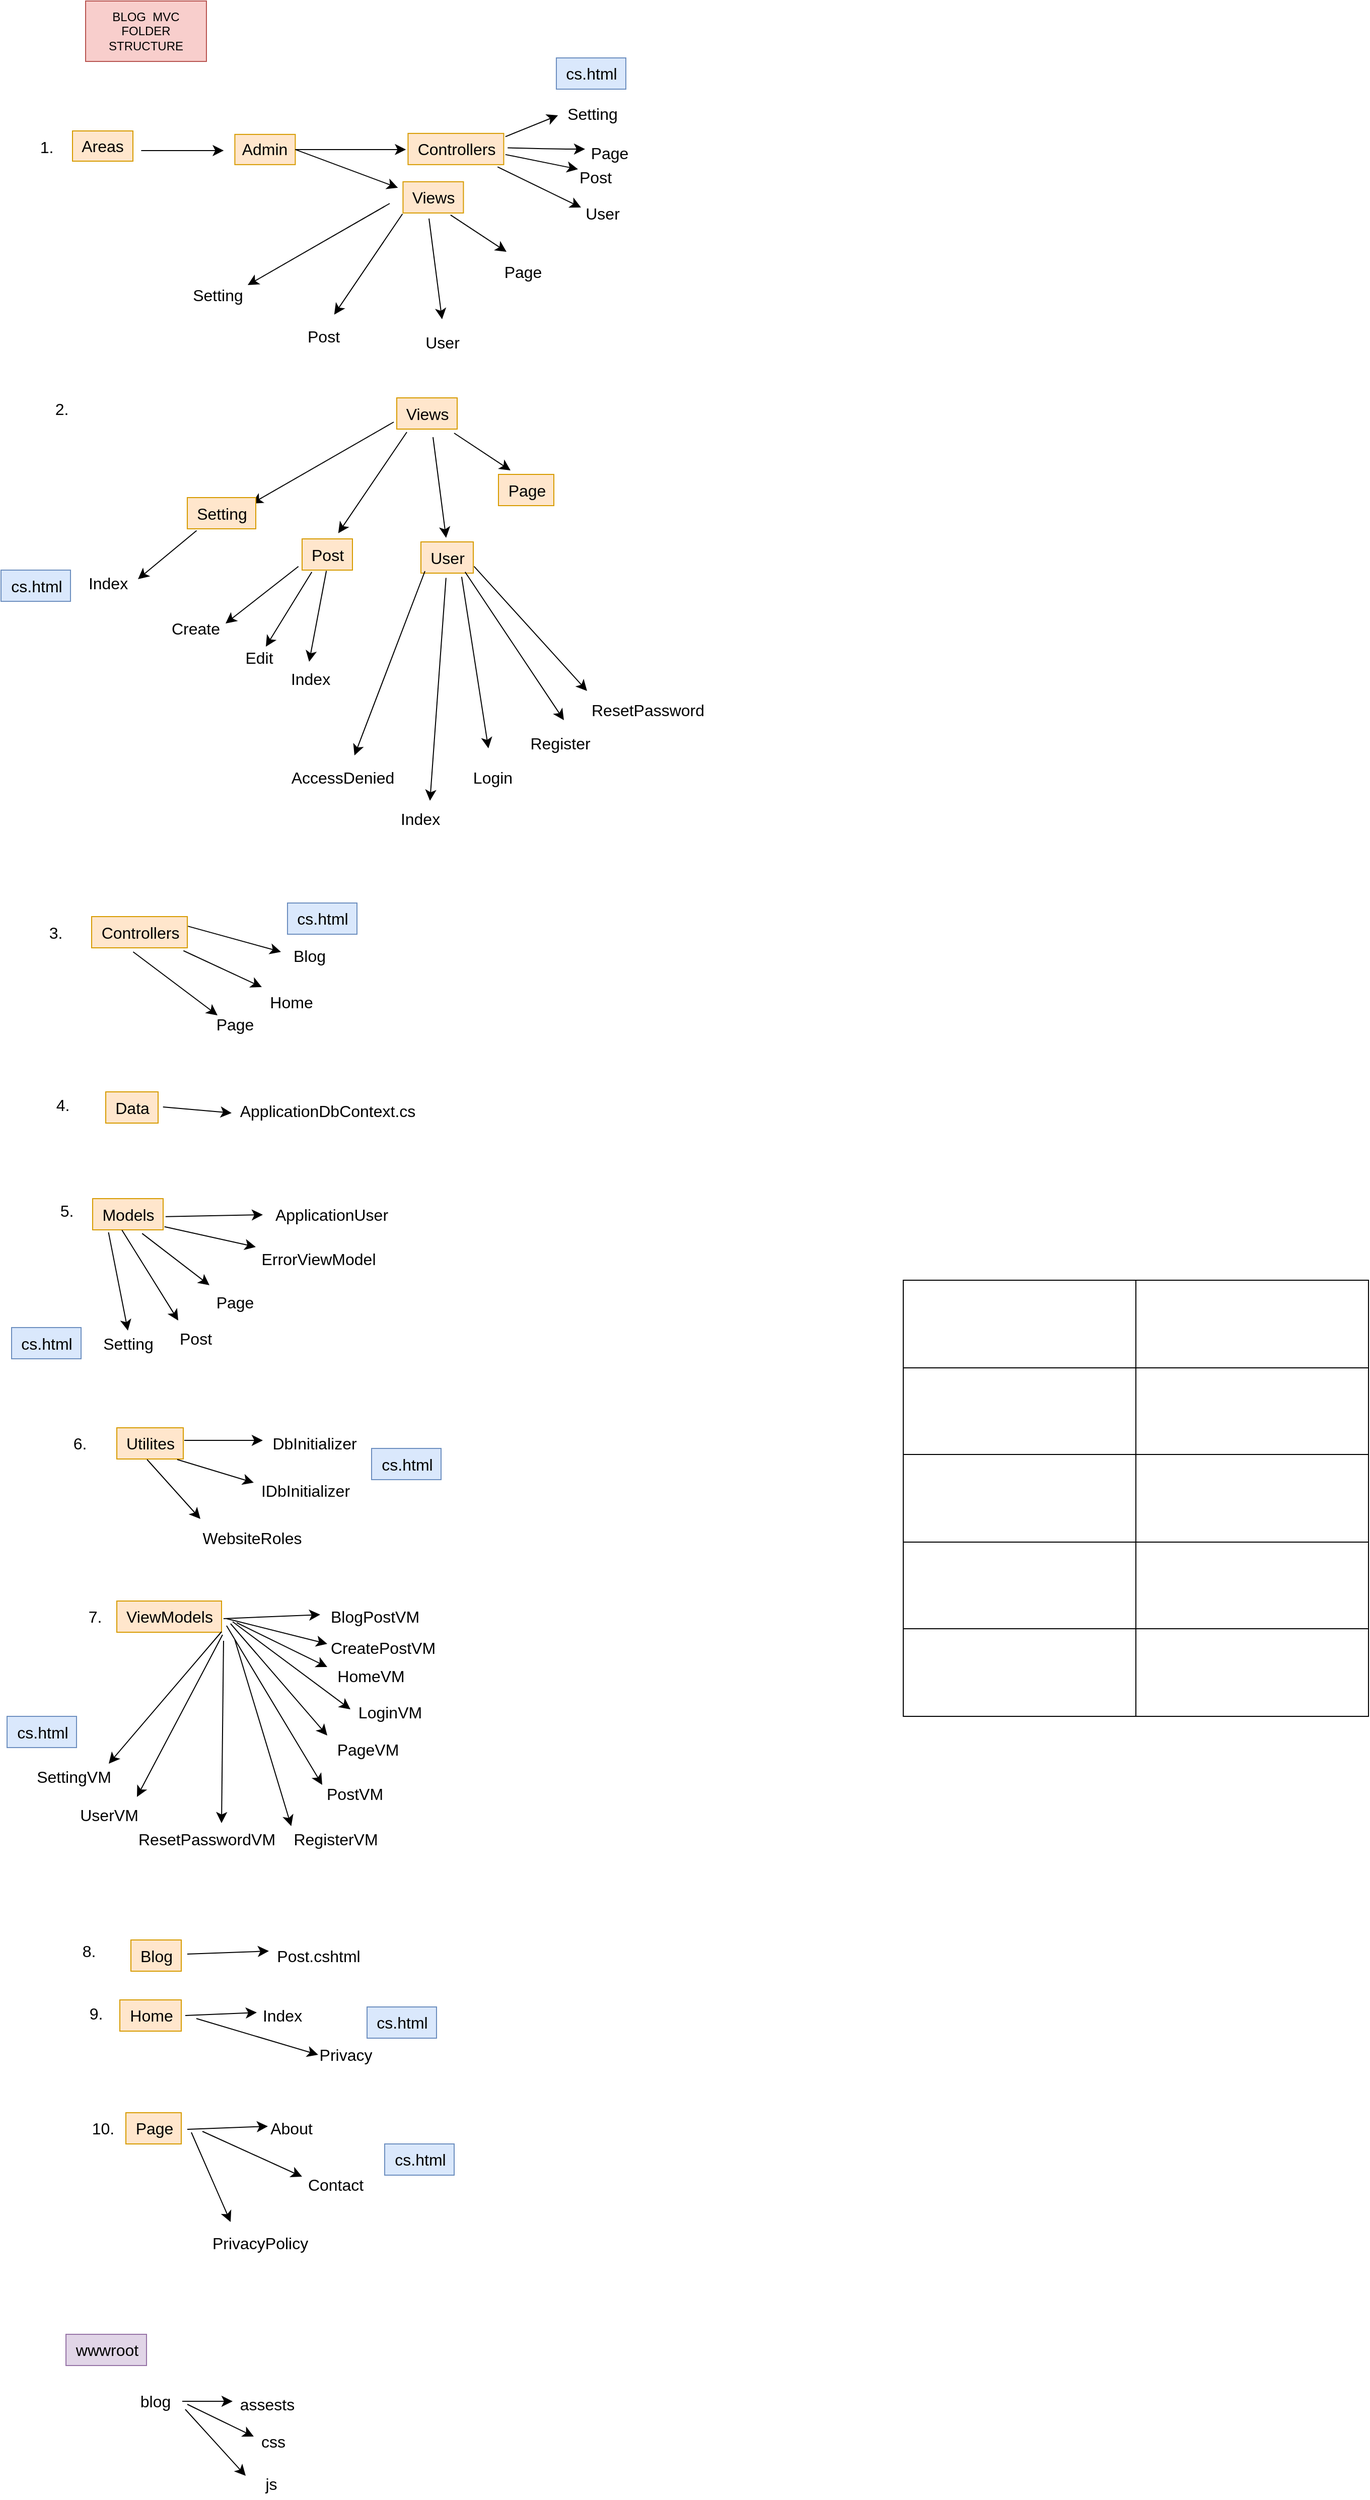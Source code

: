 <mxfile version="24.4.3" type="github">
  <diagram name="Page-1" id="ZAvsaJtdAm_mG0qpwPfN">
    <mxGraphModel dx="1643" dy="2094" grid="0" gridSize="10" guides="1" tooltips="1" connect="1" arrows="1" fold="1" page="0" pageScale="1" pageWidth="827" pageHeight="1169" math="0" shadow="0">
      <root>
        <mxCell id="0" />
        <mxCell id="1" parent="0" />
        <mxCell id="4lnt9RPYda3xQw-_CfB8-91" value="" style="shape=table;startSize=0;container=1;collapsible=0;childLayout=tableLayout;" vertex="1" parent="1">
          <mxGeometry x="-125" y="309" width="462" height="433" as="geometry" />
        </mxCell>
        <mxCell id="4lnt9RPYda3xQw-_CfB8-92" value="" style="shape=tableRow;horizontal=0;startSize=0;swimlaneHead=0;swimlaneBody=0;strokeColor=inherit;top=0;left=0;bottom=0;right=0;collapsible=0;dropTarget=0;fillColor=none;points=[[0,0.5],[1,0.5]];portConstraint=eastwest;" vertex="1" parent="4lnt9RPYda3xQw-_CfB8-91">
          <mxGeometry width="462" height="87" as="geometry" />
        </mxCell>
        <mxCell id="4lnt9RPYda3xQw-_CfB8-93" value="" style="shape=partialRectangle;html=1;whiteSpace=wrap;connectable=0;strokeColor=inherit;overflow=hidden;fillColor=none;top=0;left=0;bottom=0;right=0;pointerEvents=1;" vertex="1" parent="4lnt9RPYda3xQw-_CfB8-92">
          <mxGeometry width="231" height="87" as="geometry">
            <mxRectangle width="231" height="87" as="alternateBounds" />
          </mxGeometry>
        </mxCell>
        <mxCell id="4lnt9RPYda3xQw-_CfB8-94" value="" style="shape=partialRectangle;html=1;whiteSpace=wrap;connectable=0;strokeColor=inherit;overflow=hidden;fillColor=none;top=0;left=0;bottom=0;right=0;pointerEvents=1;" vertex="1" parent="4lnt9RPYda3xQw-_CfB8-92">
          <mxGeometry x="231" width="231" height="87" as="geometry">
            <mxRectangle width="231" height="87" as="alternateBounds" />
          </mxGeometry>
        </mxCell>
        <mxCell id="4lnt9RPYda3xQw-_CfB8-95" value="" style="shape=tableRow;horizontal=0;startSize=0;swimlaneHead=0;swimlaneBody=0;strokeColor=inherit;top=0;left=0;bottom=0;right=0;collapsible=0;dropTarget=0;fillColor=none;points=[[0,0.5],[1,0.5]];portConstraint=eastwest;" vertex="1" parent="4lnt9RPYda3xQw-_CfB8-91">
          <mxGeometry y="87" width="462" height="86" as="geometry" />
        </mxCell>
        <mxCell id="4lnt9RPYda3xQw-_CfB8-96" value="" style="shape=partialRectangle;html=1;whiteSpace=wrap;connectable=0;strokeColor=inherit;overflow=hidden;fillColor=none;top=0;left=0;bottom=0;right=0;pointerEvents=1;" vertex="1" parent="4lnt9RPYda3xQw-_CfB8-95">
          <mxGeometry width="231" height="86" as="geometry">
            <mxRectangle width="231" height="86" as="alternateBounds" />
          </mxGeometry>
        </mxCell>
        <mxCell id="4lnt9RPYda3xQw-_CfB8-97" value="" style="shape=partialRectangle;html=1;whiteSpace=wrap;connectable=0;strokeColor=inherit;overflow=hidden;fillColor=none;top=0;left=0;bottom=0;right=0;pointerEvents=1;" vertex="1" parent="4lnt9RPYda3xQw-_CfB8-95">
          <mxGeometry x="231" width="231" height="86" as="geometry">
            <mxRectangle width="231" height="86" as="alternateBounds" />
          </mxGeometry>
        </mxCell>
        <mxCell id="4lnt9RPYda3xQw-_CfB8-98" value="" style="shape=tableRow;horizontal=0;startSize=0;swimlaneHead=0;swimlaneBody=0;strokeColor=inherit;top=0;left=0;bottom=0;right=0;collapsible=0;dropTarget=0;fillColor=none;points=[[0,0.5],[1,0.5]];portConstraint=eastwest;" vertex="1" parent="4lnt9RPYda3xQw-_CfB8-91">
          <mxGeometry y="173" width="462" height="87" as="geometry" />
        </mxCell>
        <mxCell id="4lnt9RPYda3xQw-_CfB8-99" value="" style="shape=partialRectangle;html=1;whiteSpace=wrap;connectable=0;strokeColor=inherit;overflow=hidden;fillColor=none;top=0;left=0;bottom=0;right=0;pointerEvents=1;" vertex="1" parent="4lnt9RPYda3xQw-_CfB8-98">
          <mxGeometry width="231" height="87" as="geometry">
            <mxRectangle width="231" height="87" as="alternateBounds" />
          </mxGeometry>
        </mxCell>
        <mxCell id="4lnt9RPYda3xQw-_CfB8-100" value="" style="shape=partialRectangle;html=1;whiteSpace=wrap;connectable=0;strokeColor=inherit;overflow=hidden;fillColor=none;top=0;left=0;bottom=0;right=0;pointerEvents=1;" vertex="1" parent="4lnt9RPYda3xQw-_CfB8-98">
          <mxGeometry x="231" width="231" height="87" as="geometry">
            <mxRectangle width="231" height="87" as="alternateBounds" />
          </mxGeometry>
        </mxCell>
        <mxCell id="4lnt9RPYda3xQw-_CfB8-101" value="" style="shape=tableRow;horizontal=0;startSize=0;swimlaneHead=0;swimlaneBody=0;strokeColor=inherit;top=0;left=0;bottom=0;right=0;collapsible=0;dropTarget=0;fillColor=none;points=[[0,0.5],[1,0.5]];portConstraint=eastwest;" vertex="1" parent="4lnt9RPYda3xQw-_CfB8-91">
          <mxGeometry y="260" width="462" height="86" as="geometry" />
        </mxCell>
        <mxCell id="4lnt9RPYda3xQw-_CfB8-102" value="" style="shape=partialRectangle;html=1;whiteSpace=wrap;connectable=0;strokeColor=inherit;overflow=hidden;fillColor=none;top=0;left=0;bottom=0;right=0;pointerEvents=1;" vertex="1" parent="4lnt9RPYda3xQw-_CfB8-101">
          <mxGeometry width="231" height="86" as="geometry">
            <mxRectangle width="231" height="86" as="alternateBounds" />
          </mxGeometry>
        </mxCell>
        <mxCell id="4lnt9RPYda3xQw-_CfB8-103" value="" style="shape=partialRectangle;html=1;whiteSpace=wrap;connectable=0;strokeColor=inherit;overflow=hidden;fillColor=none;top=0;left=0;bottom=0;right=0;pointerEvents=1;" vertex="1" parent="4lnt9RPYda3xQw-_CfB8-101">
          <mxGeometry x="231" width="231" height="86" as="geometry">
            <mxRectangle width="231" height="86" as="alternateBounds" />
          </mxGeometry>
        </mxCell>
        <mxCell id="4lnt9RPYda3xQw-_CfB8-104" value="" style="shape=tableRow;horizontal=0;startSize=0;swimlaneHead=0;swimlaneBody=0;strokeColor=inherit;top=0;left=0;bottom=0;right=0;collapsible=0;dropTarget=0;fillColor=none;points=[[0,0.5],[1,0.5]];portConstraint=eastwest;" vertex="1" parent="4lnt9RPYda3xQw-_CfB8-91">
          <mxGeometry y="346" width="462" height="87" as="geometry" />
        </mxCell>
        <mxCell id="4lnt9RPYda3xQw-_CfB8-105" value="" style="shape=partialRectangle;html=1;whiteSpace=wrap;connectable=0;strokeColor=inherit;overflow=hidden;fillColor=none;top=0;left=0;bottom=0;right=0;pointerEvents=1;" vertex="1" parent="4lnt9RPYda3xQw-_CfB8-104">
          <mxGeometry width="231" height="87" as="geometry">
            <mxRectangle width="231" height="87" as="alternateBounds" />
          </mxGeometry>
        </mxCell>
        <mxCell id="4lnt9RPYda3xQw-_CfB8-106" value="" style="shape=partialRectangle;html=1;whiteSpace=wrap;connectable=0;strokeColor=inherit;overflow=hidden;fillColor=none;top=0;left=0;bottom=0;right=0;pointerEvents=1;" vertex="1" parent="4lnt9RPYda3xQw-_CfB8-104">
          <mxGeometry x="231" width="231" height="87" as="geometry">
            <mxRectangle width="231" height="87" as="alternateBounds" />
          </mxGeometry>
        </mxCell>
        <mxCell id="4lnt9RPYda3xQw-_CfB8-144" value="BLOG&amp;nbsp; MVC FOLDER STRUCTURE" style="whiteSpace=wrap;html=1;fillColor=#f8cecc;strokeColor=#b85450;" vertex="1" parent="1">
          <mxGeometry x="-937" y="-961" width="120" height="60" as="geometry" />
        </mxCell>
        <mxCell id="4lnt9RPYda3xQw-_CfB8-146" value="Areas" style="text;strokeColor=#d79b00;align=center;fillColor=#ffe6cc;html=1;verticalAlign=middle;whiteSpace=wrap;rounded=0;fontSize=16;" vertex="1" parent="1">
          <mxGeometry x="-950" y="-832" width="60" height="30" as="geometry" />
        </mxCell>
        <mxCell id="4lnt9RPYda3xQw-_CfB8-147" value="" style="endArrow=classic;html=1;rounded=0;fontSize=12;startSize=8;endSize=8;curved=1;" edge="1" parent="1">
          <mxGeometry width="50" height="50" relative="1" as="geometry">
            <mxPoint x="-881.778" y="-812.556" as="sourcePoint" />
            <mxPoint x="-799.778" y="-812.556" as="targetPoint" />
          </mxGeometry>
        </mxCell>
        <mxCell id="4lnt9RPYda3xQw-_CfB8-148" value="Admin" style="text;strokeColor=#d79b00;align=center;fillColor=#ffe6cc;html=1;verticalAlign=middle;whiteSpace=wrap;rounded=0;fontSize=16;" vertex="1" parent="1">
          <mxGeometry x="-788.782" y="-828.559" width="60" height="30" as="geometry" />
        </mxCell>
        <mxCell id="4lnt9RPYda3xQw-_CfB8-156" value="" style="edgeStyle=none;curved=1;rounded=0;orthogonalLoop=1;jettySize=auto;html=1;fontSize=12;startSize=8;endSize=8;exitX=1.041;exitY=0.462;exitDx=0;exitDy=0;exitPerimeter=0;" edge="1" parent="1" source="4lnt9RPYda3xQw-_CfB8-149">
          <mxGeometry relative="1" as="geometry">
            <mxPoint x="-510" y="-814" as="sourcePoint" />
            <mxPoint x="-441" y="-814" as="targetPoint" />
            <Array as="points">
              <mxPoint x="-468" y="-814" />
            </Array>
          </mxGeometry>
        </mxCell>
        <mxCell id="4lnt9RPYda3xQw-_CfB8-149" value="Controllers" style="text;html=1;align=center;verticalAlign=middle;resizable=0;points=[];autosize=1;strokeColor=#d79b00;fillColor=#ffe6cc;fontSize=16;" vertex="1" parent="1">
          <mxGeometry x="-616.778" y="-829.556" width="95" height="31" as="geometry" />
        </mxCell>
        <mxCell id="4lnt9RPYda3xQw-_CfB8-150" value="" style="edgeStyle=none;curved=1;rounded=0;orthogonalLoop=1;jettySize=auto;html=1;fontSize=12;startSize=8;endSize=8;" edge="1" parent="1" source="4lnt9RPYda3xQw-_CfB8-148">
          <mxGeometry relative="1" as="geometry">
            <mxPoint x="-618.782" y="-813.559" as="targetPoint" />
            <Array as="points">
              <mxPoint x="-667.778" y="-813.556" />
            </Array>
          </mxGeometry>
        </mxCell>
        <mxCell id="4lnt9RPYda3xQw-_CfB8-151" value="" style="endArrow=classic;html=1;rounded=0;fontSize=12;startSize=8;endSize=8;curved=1;exitX=1;exitY=0.5;exitDx=0;exitDy=0;" edge="1" parent="1" source="4lnt9RPYda3xQw-_CfB8-148">
          <mxGeometry width="50" height="50" relative="1" as="geometry">
            <mxPoint x="-768.778" y="-571.556" as="sourcePoint" />
            <mxPoint x="-626.778" y="-775.556" as="targetPoint" />
          </mxGeometry>
        </mxCell>
        <mxCell id="4lnt9RPYda3xQw-_CfB8-152" value="Views" style="text;html=1;align=center;verticalAlign=middle;resizable=0;points=[];autosize=1;strokeColor=#d79b00;fillColor=#ffe6cc;fontSize=16;" vertex="1" parent="1">
          <mxGeometry x="-621.778" y="-781.556" width="60" height="31" as="geometry" />
        </mxCell>
        <mxCell id="4lnt9RPYda3xQw-_CfB8-153" value="1." style="text;html=1;align=center;verticalAlign=middle;resizable=0;points=[];autosize=1;strokeColor=none;fillColor=none;fontSize=16;" vertex="1" parent="1">
          <mxGeometry x="-991.5" y="-831.5" width="31" height="31" as="geometry" />
        </mxCell>
        <mxCell id="4lnt9RPYda3xQw-_CfB8-157" value="Page" style="text;html=1;align=center;verticalAlign=middle;resizable=0;points=[];autosize=1;strokeColor=none;fillColor=none;fontSize=16;" vertex="1" parent="1">
          <mxGeometry x="-444.5" y="-825.5" width="55" height="31" as="geometry" />
        </mxCell>
        <mxCell id="4lnt9RPYda3xQw-_CfB8-161" value="" style="endArrow=classic;html=1;rounded=0;fontSize=12;startSize=8;endSize=8;curved=1;exitX=1.018;exitY=0.677;exitDx=0;exitDy=0;exitPerimeter=0;" edge="1" parent="1" source="4lnt9RPYda3xQw-_CfB8-149">
          <mxGeometry width="50" height="50" relative="1" as="geometry">
            <mxPoint x="-690" y="-475" as="sourcePoint" />
            <mxPoint x="-448" y="-794" as="targetPoint" />
          </mxGeometry>
        </mxCell>
        <mxCell id="4lnt9RPYda3xQw-_CfB8-162" value="Post" style="text;html=1;align=center;verticalAlign=middle;resizable=0;points=[];autosize=1;strokeColor=none;fillColor=none;fontSize=16;" vertex="1" parent="1">
          <mxGeometry x="-456" y="-802" width="50" height="31" as="geometry" />
        </mxCell>
        <mxCell id="4lnt9RPYda3xQw-_CfB8-163" value="" style="endArrow=classic;html=1;rounded=0;fontSize=12;startSize=8;endSize=8;curved=1;exitX=1.018;exitY=0.104;exitDx=0;exitDy=0;exitPerimeter=0;entryX=0.002;entryY=0.566;entryDx=0;entryDy=0;entryPerimeter=0;" edge="1" parent="1" source="4lnt9RPYda3xQw-_CfB8-149" target="4lnt9RPYda3xQw-_CfB8-164">
          <mxGeometry width="50" height="50" relative="1" as="geometry">
            <mxPoint x="-690" y="-475" as="sourcePoint" />
            <mxPoint x="-471" y="-841" as="targetPoint" />
          </mxGeometry>
        </mxCell>
        <mxCell id="4lnt9RPYda3xQw-_CfB8-164" value="Setting" style="text;html=1;align=center;verticalAlign=middle;resizable=0;points=[];autosize=1;strokeColor=none;fillColor=none;fontSize=16;" vertex="1" parent="1">
          <mxGeometry x="-468" y="-865" width="68" height="31" as="geometry" />
        </mxCell>
        <mxCell id="4lnt9RPYda3xQw-_CfB8-165" value="" style="endArrow=classic;html=1;rounded=0;fontSize=12;startSize=8;endSize=8;curved=1;exitX=0.936;exitY=1.072;exitDx=0;exitDy=0;exitPerimeter=0;" edge="1" parent="1" source="4lnt9RPYda3xQw-_CfB8-149">
          <mxGeometry width="50" height="50" relative="1" as="geometry">
            <mxPoint x="-690" y="-475" as="sourcePoint" />
            <mxPoint x="-445" y="-756" as="targetPoint" />
          </mxGeometry>
        </mxCell>
        <mxCell id="4lnt9RPYda3xQw-_CfB8-166" value="User" style="text;html=1;align=center;verticalAlign=middle;resizable=0;points=[];autosize=1;strokeColor=none;fillColor=none;fontSize=16;" vertex="1" parent="1">
          <mxGeometry x="-450.5" y="-765.5" width="52" height="31" as="geometry" />
        </mxCell>
        <mxCell id="4lnt9RPYda3xQw-_CfB8-167" value="" style="endArrow=classic;html=1;rounded=0;fontSize=12;startSize=8;endSize=8;curved=1;exitX=0.787;exitY=1.065;exitDx=0;exitDy=0;exitPerimeter=0;" edge="1" parent="1" source="4lnt9RPYda3xQw-_CfB8-152">
          <mxGeometry width="50" height="50" relative="1" as="geometry">
            <mxPoint x="-565" y="-744" as="sourcePoint" />
            <mxPoint x="-519" y="-712" as="targetPoint" />
          </mxGeometry>
        </mxCell>
        <mxCell id="4lnt9RPYda3xQw-_CfB8-168" value="cs.html" style="text;html=1;align=center;verticalAlign=middle;resizable=0;points=[];autosize=1;strokeColor=#6c8ebf;fillColor=#dae8fc;fontSize=16;" vertex="1" parent="1">
          <mxGeometry x="-469.5" y="-904.5" width="69" height="31" as="geometry" />
        </mxCell>
        <mxCell id="4lnt9RPYda3xQw-_CfB8-169" value="Page" style="text;html=1;align=center;verticalAlign=middle;resizable=0;points=[];autosize=1;strokeColor=none;fillColor=none;fontSize=16;" vertex="1" parent="1">
          <mxGeometry x="-531" y="-708" width="55" height="31" as="geometry" />
        </mxCell>
        <mxCell id="4lnt9RPYda3xQw-_CfB8-172" value="" style="endArrow=classic;html=1;rounded=0;fontSize=12;startSize=8;endSize=8;curved=1;exitX=0.43;exitY=1.179;exitDx=0;exitDy=0;exitPerimeter=0;" edge="1" parent="1" source="4lnt9RPYda3xQw-_CfB8-152">
          <mxGeometry width="50" height="50" relative="1" as="geometry">
            <mxPoint x="-663" y="-713.5" as="sourcePoint" />
            <mxPoint x="-583" y="-645" as="targetPoint" />
          </mxGeometry>
        </mxCell>
        <mxCell id="4lnt9RPYda3xQw-_CfB8-173" value="Post" style="text;html=1;align=center;verticalAlign=middle;resizable=0;points=[];autosize=1;strokeColor=none;fillColor=none;fontSize=16;" vertex="1" parent="1">
          <mxGeometry x="-726" y="-644" width="50" height="31" as="geometry" />
        </mxCell>
        <mxCell id="4lnt9RPYda3xQw-_CfB8-174" value="" style="endArrow=classic;html=1;rounded=0;fontSize=12;startSize=8;endSize=8;curved=1;" edge="1" parent="1">
          <mxGeometry width="50" height="50" relative="1" as="geometry">
            <mxPoint x="-635" y="-760" as="sourcePoint" />
            <mxPoint x="-776" y="-679" as="targetPoint" />
          </mxGeometry>
        </mxCell>
        <mxCell id="4lnt9RPYda3xQw-_CfB8-175" value="" style="endArrow=classic;html=1;rounded=0;fontSize=12;startSize=8;endSize=8;curved=1;exitX=-0.009;exitY=1.029;exitDx=0;exitDy=0;exitPerimeter=0;entryX=0.718;entryY=-0.183;entryDx=0;entryDy=0;entryPerimeter=0;" edge="1" parent="1" source="4lnt9RPYda3xQw-_CfB8-152" target="4lnt9RPYda3xQw-_CfB8-173">
          <mxGeometry width="50" height="50" relative="1" as="geometry">
            <mxPoint x="-671" y="-700.5" as="sourcePoint" />
            <mxPoint x="-588" y="-660.5" as="targetPoint" />
          </mxGeometry>
        </mxCell>
        <mxCell id="4lnt9RPYda3xQw-_CfB8-176" value="User" style="text;html=1;align=center;verticalAlign=middle;resizable=0;points=[];autosize=1;strokeColor=none;fillColor=none;fontSize=16;" vertex="1" parent="1">
          <mxGeometry x="-609" y="-638" width="52" height="31" as="geometry" />
        </mxCell>
        <mxCell id="4lnt9RPYda3xQw-_CfB8-177" value="Setting" style="text;html=1;align=center;verticalAlign=middle;resizable=0;points=[];autosize=1;strokeColor=none;fillColor=none;fontSize=16;" vertex="1" parent="1">
          <mxGeometry x="-840" y="-685" width="68" height="31" as="geometry" />
        </mxCell>
        <mxCell id="4lnt9RPYda3xQw-_CfB8-178" value="2." style="text;html=1;align=center;verticalAlign=middle;resizable=0;points=[];autosize=1;strokeColor=none;fillColor=none;fontSize=16;" vertex="1" parent="1">
          <mxGeometry x="-977" y="-572" width="31" height="31" as="geometry" />
        </mxCell>
        <mxCell id="4lnt9RPYda3xQw-_CfB8-179" value="" style="endArrow=classic;html=1;rounded=0;fontSize=12;startSize=8;endSize=8;curved=1;exitX=0.787;exitY=1.065;exitDx=0;exitDy=0;exitPerimeter=0;" edge="1" parent="1">
          <mxGeometry width="50" height="50" relative="1" as="geometry">
            <mxPoint x="-571" y="-532" as="sourcePoint" />
            <mxPoint x="-515" y="-495" as="targetPoint" />
          </mxGeometry>
        </mxCell>
        <mxCell id="4lnt9RPYda3xQw-_CfB8-180" value="Page" style="text;html=1;align=center;verticalAlign=middle;resizable=0;points=[];autosize=1;strokeColor=#d79b00;fillColor=#ffe6cc;fontSize=16;" vertex="1" parent="1">
          <mxGeometry x="-527" y="-491" width="55" height="31" as="geometry" />
        </mxCell>
        <mxCell id="4lnt9RPYda3xQw-_CfB8-181" value="" style="endArrow=classic;html=1;rounded=0;fontSize=12;startSize=8;endSize=8;curved=1;exitX=0.43;exitY=1.179;exitDx=0;exitDy=0;exitPerimeter=0;" edge="1" parent="1">
          <mxGeometry width="50" height="50" relative="1" as="geometry">
            <mxPoint x="-592" y="-528" as="sourcePoint" />
            <mxPoint x="-579" y="-428" as="targetPoint" />
          </mxGeometry>
        </mxCell>
        <mxCell id="4lnt9RPYda3xQw-_CfB8-182" value="Post" style="text;html=1;align=center;verticalAlign=middle;resizable=0;points=[];autosize=1;strokeColor=#d79b00;fillColor=#ffe6cc;fontSize=16;" vertex="1" parent="1">
          <mxGeometry x="-722" y="-427" width="50" height="31" as="geometry" />
        </mxCell>
        <mxCell id="4lnt9RPYda3xQw-_CfB8-183" value="" style="endArrow=classic;html=1;rounded=0;fontSize=12;startSize=8;endSize=8;curved=1;" edge="1" parent="1">
          <mxGeometry width="50" height="50" relative="1" as="geometry">
            <mxPoint x="-631" y="-543" as="sourcePoint" />
            <mxPoint x="-772" y="-462" as="targetPoint" />
          </mxGeometry>
        </mxCell>
        <mxCell id="4lnt9RPYda3xQw-_CfB8-184" value="" style="endArrow=classic;html=1;rounded=0;fontSize=12;startSize=8;endSize=8;curved=1;exitX=-0.009;exitY=1.029;exitDx=0;exitDy=0;exitPerimeter=0;entryX=0.718;entryY=-0.183;entryDx=0;entryDy=0;entryPerimeter=0;" edge="1" parent="1" target="4lnt9RPYda3xQw-_CfB8-182">
          <mxGeometry width="50" height="50" relative="1" as="geometry">
            <mxPoint x="-618" y="-533" as="sourcePoint" />
            <mxPoint x="-584" y="-443.5" as="targetPoint" />
          </mxGeometry>
        </mxCell>
        <mxCell id="4lnt9RPYda3xQw-_CfB8-185" value="User" style="text;html=1;align=center;verticalAlign=middle;resizable=0;points=[];autosize=1;strokeColor=#d79b00;fillColor=#ffe6cc;fontSize=16;" vertex="1" parent="1">
          <mxGeometry x="-604" y="-424" width="52" height="31" as="geometry" />
        </mxCell>
        <mxCell id="4lnt9RPYda3xQw-_CfB8-186" value="Setting" style="text;html=1;align=center;verticalAlign=middle;resizable=0;points=[];autosize=1;strokeColor=#d79b00;fillColor=#ffe6cc;fontSize=16;" vertex="1" parent="1">
          <mxGeometry x="-836" y="-468" width="68" height="31" as="geometry" />
        </mxCell>
        <mxCell id="4lnt9RPYda3xQw-_CfB8-187" value="Views" style="text;html=1;align=center;verticalAlign=middle;resizable=0;points=[];autosize=1;strokeColor=#d79b00;fillColor=#ffe6cc;fontSize=16;" vertex="1" parent="1">
          <mxGeometry x="-628" y="-567" width="60" height="31" as="geometry" />
        </mxCell>
        <mxCell id="4lnt9RPYda3xQw-_CfB8-188" value="" style="endArrow=classic;html=1;rounded=0;fontSize=12;startSize=8;endSize=8;curved=1;exitX=0.136;exitY=1.057;exitDx=0;exitDy=0;exitPerimeter=0;" edge="1" parent="1" source="4lnt9RPYda3xQw-_CfB8-186">
          <mxGeometry width="50" height="50" relative="1" as="geometry">
            <mxPoint x="-690" y="-475" as="sourcePoint" />
            <mxPoint x="-885" y="-387" as="targetPoint" />
          </mxGeometry>
        </mxCell>
        <mxCell id="4lnt9RPYda3xQw-_CfB8-189" value="Index" style="text;html=1;align=center;verticalAlign=middle;resizable=0;points=[];autosize=1;strokeColor=none;fillColor=none;fontSize=16;" vertex="1" parent="1">
          <mxGeometry x="-944" y="-399" width="57" height="31" as="geometry" />
        </mxCell>
        <mxCell id="4lnt9RPYda3xQw-_CfB8-190" value="" style="endArrow=classic;html=1;rounded=0;fontSize=12;startSize=8;endSize=8;curved=1;exitX=-0.073;exitY=0.882;exitDx=0;exitDy=0;exitPerimeter=0;" edge="1" parent="1" source="4lnt9RPYda3xQw-_CfB8-182">
          <mxGeometry width="50" height="50" relative="1" as="geometry">
            <mxPoint x="-712" y="-390" as="sourcePoint" />
            <mxPoint x="-798" y="-343" as="targetPoint" />
          </mxGeometry>
        </mxCell>
        <mxCell id="4lnt9RPYda3xQw-_CfB8-191" value="" style="endArrow=classic;html=1;rounded=0;fontSize=12;startSize=8;endSize=8;curved=1;exitX=0.193;exitY=1.061;exitDx=0;exitDy=0;exitPerimeter=0;" edge="1" parent="1" source="4lnt9RPYda3xQw-_CfB8-182">
          <mxGeometry width="50" height="50" relative="1" as="geometry">
            <mxPoint x="-690" y="-475" as="sourcePoint" />
            <mxPoint x="-758" y="-320" as="targetPoint" />
          </mxGeometry>
        </mxCell>
        <mxCell id="4lnt9RPYda3xQw-_CfB8-192" value="" style="endArrow=classic;html=1;rounded=0;fontSize=12;startSize=8;endSize=8;curved=1;exitX=0.482;exitY=1.025;exitDx=0;exitDy=0;exitPerimeter=0;" edge="1" parent="1" source="4lnt9RPYda3xQw-_CfB8-182">
          <mxGeometry width="50" height="50" relative="1" as="geometry">
            <mxPoint x="-702" y="-386" as="sourcePoint" />
            <mxPoint x="-715" y="-305" as="targetPoint" />
          </mxGeometry>
        </mxCell>
        <mxCell id="4lnt9RPYda3xQw-_CfB8-193" value="Create" style="text;html=1;align=center;verticalAlign=middle;resizable=0;points=[];autosize=1;strokeColor=none;fillColor=none;fontSize=16;" vertex="1" parent="1">
          <mxGeometry x="-861" y="-354" width="66" height="31" as="geometry" />
        </mxCell>
        <mxCell id="4lnt9RPYda3xQw-_CfB8-194" value="cs.html" style="text;html=1;align=center;verticalAlign=middle;resizable=0;points=[];autosize=1;strokeColor=#6c8ebf;fillColor=#dae8fc;fontSize=16;" vertex="1" parent="1">
          <mxGeometry x="-1021" y="-396" width="69" height="31" as="geometry" />
        </mxCell>
        <mxCell id="4lnt9RPYda3xQw-_CfB8-195" value="Edit" style="text;html=1;align=center;verticalAlign=middle;resizable=0;points=[];autosize=1;strokeColor=none;fillColor=none;fontSize=16;" vertex="1" parent="1">
          <mxGeometry x="-788.5" y="-324.5" width="46" height="31" as="geometry" />
        </mxCell>
        <mxCell id="4lnt9RPYda3xQw-_CfB8-196" value="Index" style="text;html=1;align=center;verticalAlign=middle;resizable=0;points=[];autosize=1;strokeColor=none;fillColor=none;fontSize=16;" vertex="1" parent="1">
          <mxGeometry x="-742.5" y="-304" width="57" height="31" as="geometry" />
        </mxCell>
        <mxCell id="4lnt9RPYda3xQw-_CfB8-197" value="" style="endArrow=classic;html=1;rounded=0;fontSize=12;startSize=8;endSize=8;curved=1;" edge="1" parent="1">
          <mxGeometry width="50" height="50" relative="1" as="geometry">
            <mxPoint x="-600" y="-395" as="sourcePoint" />
            <mxPoint x="-670" y="-212" as="targetPoint" />
          </mxGeometry>
        </mxCell>
        <mxCell id="4lnt9RPYda3xQw-_CfB8-198" value="" style="endArrow=classic;html=1;rounded=0;fontSize=12;startSize=8;endSize=8;curved=1;exitX=0.479;exitY=1.154;exitDx=0;exitDy=0;exitPerimeter=0;" edge="1" parent="1" source="4lnt9RPYda3xQw-_CfB8-185">
          <mxGeometry width="50" height="50" relative="1" as="geometry">
            <mxPoint x="-570" y="-361" as="sourcePoint" />
            <mxPoint x="-595" y="-167" as="targetPoint" />
          </mxGeometry>
        </mxCell>
        <mxCell id="4lnt9RPYda3xQw-_CfB8-199" value="" style="endArrow=classic;html=1;rounded=0;fontSize=12;startSize=8;endSize=8;curved=1;exitX=0.778;exitY=1.118;exitDx=0;exitDy=0;exitPerimeter=0;" edge="1" parent="1" source="4lnt9RPYda3xQw-_CfB8-185">
          <mxGeometry width="50" height="50" relative="1" as="geometry">
            <mxPoint x="-535" y="-352" as="sourcePoint" />
            <mxPoint x="-537" y="-219" as="targetPoint" />
          </mxGeometry>
        </mxCell>
        <mxCell id="4lnt9RPYda3xQw-_CfB8-200" value="" style="endArrow=classic;html=1;rounded=0;fontSize=12;startSize=8;endSize=8;curved=1;exitX=1.015;exitY=0.785;exitDx=0;exitDy=0;exitPerimeter=0;" edge="1" parent="1" source="4lnt9RPYda3xQw-_CfB8-185">
          <mxGeometry width="50" height="50" relative="1" as="geometry">
            <mxPoint x="-538" y="-389" as="sourcePoint" />
            <mxPoint x="-439" y="-276" as="targetPoint" />
          </mxGeometry>
        </mxCell>
        <mxCell id="4lnt9RPYda3xQw-_CfB8-201" value="" style="endArrow=classic;html=1;rounded=0;fontSize=12;startSize=8;endSize=8;curved=1;exitX=0.844;exitY=0.964;exitDx=0;exitDy=0;exitPerimeter=0;" edge="1" parent="1" source="4lnt9RPYda3xQw-_CfB8-185">
          <mxGeometry width="50" height="50" relative="1" as="geometry">
            <mxPoint x="-489" y="-369" as="sourcePoint" />
            <mxPoint x="-462" y="-247" as="targetPoint" />
          </mxGeometry>
        </mxCell>
        <mxCell id="4lnt9RPYda3xQw-_CfB8-202" value="AccessDenied" style="text;html=1;align=center;verticalAlign=middle;resizable=0;points=[];autosize=1;strokeColor=none;fillColor=none;fontSize=16;" vertex="1" parent="1">
          <mxGeometry x="-741.78" y="-206" width="120" height="31" as="geometry" />
        </mxCell>
        <mxCell id="4lnt9RPYda3xQw-_CfB8-203" value="Index" style="text;html=1;align=center;verticalAlign=middle;resizable=0;points=[];autosize=1;strokeColor=none;fillColor=none;fontSize=16;" vertex="1" parent="1">
          <mxGeometry x="-633.5" y="-164.5" width="57" height="31" as="geometry" />
        </mxCell>
        <mxCell id="4lnt9RPYda3xQw-_CfB8-204" value="Login" style="text;html=1;align=center;verticalAlign=middle;resizable=0;points=[];autosize=1;strokeColor=none;fillColor=none;fontSize=16;" vertex="1" parent="1">
          <mxGeometry x="-561.78" y="-206" width="57" height="31" as="geometry" />
        </mxCell>
        <mxCell id="4lnt9RPYda3xQw-_CfB8-205" value="Register" style="text;html=1;align=center;verticalAlign=middle;resizable=0;points=[];autosize=1;strokeColor=none;fillColor=none;fontSize=16;" vertex="1" parent="1">
          <mxGeometry x="-504.78" y="-240" width="78" height="31" as="geometry" />
        </mxCell>
        <mxCell id="4lnt9RPYda3xQw-_CfB8-206" value="ResetPassword" style="text;html=1;align=center;verticalAlign=middle;resizable=0;points=[];autosize=1;strokeColor=none;fillColor=none;fontSize=16;" vertex="1" parent="1">
          <mxGeometry x="-444.5" y="-273" width="130" height="31" as="geometry" />
        </mxCell>
        <mxCell id="4lnt9RPYda3xQw-_CfB8-208" value="3." style="text;html=1;align=center;verticalAlign=middle;resizable=0;points=[];autosize=1;strokeColor=none;fillColor=none;fontSize=16;" vertex="1" parent="1">
          <mxGeometry x="-983" y="-52" width="31" height="31" as="geometry" />
        </mxCell>
        <mxCell id="4lnt9RPYda3xQw-_CfB8-209" value="Controllers" style="text;html=1;align=center;verticalAlign=middle;resizable=0;points=[];autosize=1;strokeColor=#d79b00;fillColor=#ffe6cc;fontSize=16;" vertex="1" parent="1">
          <mxGeometry x="-931" y="-52" width="95" height="31" as="geometry" />
        </mxCell>
        <mxCell id="4lnt9RPYda3xQw-_CfB8-210" value="" style="endArrow=classic;html=1;rounded=0;fontSize=12;startSize=8;endSize=8;curved=1;exitX=1.007;exitY=0.308;exitDx=0;exitDy=0;exitPerimeter=0;" edge="1" parent="1" source="4lnt9RPYda3xQw-_CfB8-209">
          <mxGeometry width="50" height="50" relative="1" as="geometry">
            <mxPoint x="-811" y="-32" as="sourcePoint" />
            <mxPoint x="-743" y="-17" as="targetPoint" />
          </mxGeometry>
        </mxCell>
        <mxCell id="4lnt9RPYda3xQw-_CfB8-211" value="" style="endArrow=classic;html=1;rounded=0;fontSize=12;startSize=8;endSize=8;curved=1;exitX=0.96;exitY=1.093;exitDx=0;exitDy=0;exitPerimeter=0;" edge="1" parent="1" source="4lnt9RPYda3xQw-_CfB8-209">
          <mxGeometry width="50" height="50" relative="1" as="geometry">
            <mxPoint x="-768" y="-17" as="sourcePoint" />
            <mxPoint x="-762" y="18" as="targetPoint" />
          </mxGeometry>
        </mxCell>
        <mxCell id="4lnt9RPYda3xQw-_CfB8-212" value="" style="endArrow=classic;html=1;rounded=0;fontSize=12;startSize=8;endSize=8;curved=1;exitX=0.434;exitY=1.129;exitDx=0;exitDy=0;exitPerimeter=0;" edge="1" parent="1" source="4lnt9RPYda3xQw-_CfB8-209">
          <mxGeometry width="50" height="50" relative="1" as="geometry">
            <mxPoint x="-797" y="8" as="sourcePoint" />
            <mxPoint x="-806" y="46" as="targetPoint" />
          </mxGeometry>
        </mxCell>
        <mxCell id="4lnt9RPYda3xQw-_CfB8-213" value="Blog" style="text;html=1;align=center;verticalAlign=middle;resizable=0;points=[];autosize=1;strokeColor=none;fillColor=none;fontSize=16;" vertex="1" parent="1">
          <mxGeometry x="-740.5" y="-29" width="50" height="31" as="geometry" />
        </mxCell>
        <mxCell id="4lnt9RPYda3xQw-_CfB8-214" value="Home" style="text;html=1;align=center;verticalAlign=middle;resizable=0;points=[];autosize=1;strokeColor=none;fillColor=none;fontSize=16;" vertex="1" parent="1">
          <mxGeometry x="-764" y="17" width="61" height="31" as="geometry" />
        </mxCell>
        <mxCell id="4lnt9RPYda3xQw-_CfB8-215" value="Page" style="text;html=1;align=center;verticalAlign=middle;resizable=0;points=[];autosize=1;strokeColor=none;fillColor=none;fontSize=16;" vertex="1" parent="1">
          <mxGeometry x="-816.5" y="39.5" width="55" height="31" as="geometry" />
        </mxCell>
        <mxCell id="4lnt9RPYda3xQw-_CfB8-216" value="cs.html" style="text;html=1;align=center;verticalAlign=middle;resizable=0;points=[];autosize=1;strokeColor=#6c8ebf;fillColor=#dae8fc;fontSize=16;" vertex="1" parent="1">
          <mxGeometry x="-736.5" y="-65.5" width="69" height="31" as="geometry" />
        </mxCell>
        <mxCell id="4lnt9RPYda3xQw-_CfB8-217" value="4." style="text;html=1;align=center;verticalAlign=middle;resizable=0;points=[];autosize=1;strokeColor=none;fillColor=none;fontSize=16;" vertex="1" parent="1">
          <mxGeometry x="-975.5" y="119.5" width="31" height="31" as="geometry" />
        </mxCell>
        <mxCell id="4lnt9RPYda3xQw-_CfB8-218" value="Data" style="text;html=1;align=center;verticalAlign=middle;resizable=0;points=[];autosize=1;strokeColor=#d79b00;fillColor=#ffe6cc;fontSize=16;" vertex="1" parent="1">
          <mxGeometry x="-917" y="122" width="52" height="31" as="geometry" />
        </mxCell>
        <mxCell id="4lnt9RPYda3xQw-_CfB8-219" value="" style="endArrow=classic;html=1;rounded=0;fontSize=12;startSize=8;endSize=8;curved=1;exitX=1.094;exitY=0.484;exitDx=0;exitDy=0;exitPerimeter=0;" edge="1" parent="1" source="4lnt9RPYda3xQw-_CfB8-218">
          <mxGeometry width="50" height="50" relative="1" as="geometry">
            <mxPoint x="-858" y="135" as="sourcePoint" />
            <mxPoint x="-792" y="143" as="targetPoint" />
          </mxGeometry>
        </mxCell>
        <mxCell id="4lnt9RPYda3xQw-_CfB8-220" value="ApplicationDbContext.cs" style="text;html=1;align=center;verticalAlign=middle;resizable=0;points=[];autosize=1;strokeColor=none;fillColor=none;fontSize=16;" vertex="1" parent="1">
          <mxGeometry x="-793" y="125" width="192" height="31" as="geometry" />
        </mxCell>
        <mxCell id="4lnt9RPYda3xQw-_CfB8-221" value="5." style="text;html=1;align=center;verticalAlign=middle;resizable=0;points=[];autosize=1;strokeColor=none;fillColor=none;fontSize=16;" vertex="1" parent="1">
          <mxGeometry x="-972" y="224" width="31" height="31" as="geometry" />
        </mxCell>
        <mxCell id="4lnt9RPYda3xQw-_CfB8-222" value="Models" style="text;html=1;align=center;verticalAlign=middle;resizable=0;points=[];autosize=1;strokeColor=#d79b00;fillColor=#ffe6cc;fontSize=16;" vertex="1" parent="1">
          <mxGeometry x="-930" y="228" width="70" height="31" as="geometry" />
        </mxCell>
        <mxCell id="4lnt9RPYda3xQw-_CfB8-224" value="" style="endArrow=classic;html=1;rounded=0;fontSize=12;startSize=8;endSize=8;curved=1;exitX=1.035;exitY=0.577;exitDx=0;exitDy=0;exitPerimeter=0;" edge="1" parent="1" source="4lnt9RPYda3xQw-_CfB8-222">
          <mxGeometry width="50" height="50" relative="1" as="geometry">
            <mxPoint x="-846" y="264" as="sourcePoint" />
            <mxPoint x="-761" y="244" as="targetPoint" />
          </mxGeometry>
        </mxCell>
        <mxCell id="4lnt9RPYda3xQw-_CfB8-225" value="" style="endArrow=classic;html=1;rounded=0;fontSize=12;startSize=8;endSize=8;curved=1;exitX=1.019;exitY=0.9;exitDx=0;exitDy=0;exitPerimeter=0;" edge="1" parent="1" source="4lnt9RPYda3xQw-_CfB8-222">
          <mxGeometry width="50" height="50" relative="1" as="geometry">
            <mxPoint x="-846" y="266" as="sourcePoint" />
            <mxPoint x="-768" y="276" as="targetPoint" />
          </mxGeometry>
        </mxCell>
        <mxCell id="4lnt9RPYda3xQw-_CfB8-226" value="" style="endArrow=classic;html=1;rounded=0;fontSize=12;startSize=8;endSize=8;curved=1;exitX=0.702;exitY=1.115;exitDx=0;exitDy=0;exitPerimeter=0;" edge="1" parent="1" source="4lnt9RPYda3xQw-_CfB8-222">
          <mxGeometry width="50" height="50" relative="1" as="geometry">
            <mxPoint x="-855" y="291" as="sourcePoint" />
            <mxPoint x="-814" y="314" as="targetPoint" />
          </mxGeometry>
        </mxCell>
        <mxCell id="4lnt9RPYda3xQw-_CfB8-227" value="" style="endArrow=classic;html=1;rounded=0;fontSize=12;startSize=8;endSize=8;curved=1;exitX=0.416;exitY=1.007;exitDx=0;exitDy=0;exitPerimeter=0;" edge="1" parent="1" source="4lnt9RPYda3xQw-_CfB8-222">
          <mxGeometry width="50" height="50" relative="1" as="geometry">
            <mxPoint x="-921" y="325" as="sourcePoint" />
            <mxPoint x="-845" y="349" as="targetPoint" />
          </mxGeometry>
        </mxCell>
        <mxCell id="4lnt9RPYda3xQw-_CfB8-228" value="" style="endArrow=classic;html=1;rounded=0;fontSize=12;startSize=8;endSize=8;curved=1;exitX=0.225;exitY=1.079;exitDx=0;exitDy=0;exitPerimeter=0;" edge="1" parent="1" source="4lnt9RPYda3xQw-_CfB8-222">
          <mxGeometry width="50" height="50" relative="1" as="geometry">
            <mxPoint x="-923" y="305" as="sourcePoint" />
            <mxPoint x="-895" y="359" as="targetPoint" />
          </mxGeometry>
        </mxCell>
        <mxCell id="4lnt9RPYda3xQw-_CfB8-229" value="ApplicationUser" style="text;html=1;align=center;verticalAlign=middle;resizable=0;points=[];autosize=1;strokeColor=none;fillColor=none;fontSize=16;" vertex="1" parent="1">
          <mxGeometry x="-758" y="228" width="130" height="31" as="geometry" />
        </mxCell>
        <mxCell id="4lnt9RPYda3xQw-_CfB8-230" value="ErrorViewModel" style="text;html=1;align=center;verticalAlign=middle;resizable=0;points=[];autosize=1;strokeColor=none;fillColor=none;fontSize=16;" vertex="1" parent="1">
          <mxGeometry x="-772" y="272" width="132" height="31" as="geometry" />
        </mxCell>
        <mxCell id="4lnt9RPYda3xQw-_CfB8-231" value="Page" style="text;html=1;align=center;verticalAlign=middle;resizable=0;points=[];autosize=1;strokeColor=none;fillColor=none;fontSize=16;" vertex="1" parent="1">
          <mxGeometry x="-817" y="315" width="55" height="31" as="geometry" />
        </mxCell>
        <mxCell id="4lnt9RPYda3xQw-_CfB8-232" value="Post" style="text;html=1;align=center;verticalAlign=middle;resizable=0;points=[];autosize=1;strokeColor=none;fillColor=none;fontSize=16;" vertex="1" parent="1">
          <mxGeometry x="-853" y="351" width="50" height="31" as="geometry" />
        </mxCell>
        <mxCell id="4lnt9RPYda3xQw-_CfB8-233" value="Setting" style="text;html=1;align=center;verticalAlign=middle;resizable=0;points=[];autosize=1;strokeColor=none;fillColor=none;fontSize=16;" vertex="1" parent="1">
          <mxGeometry x="-929" y="356" width="68" height="31" as="geometry" />
        </mxCell>
        <mxCell id="4lnt9RPYda3xQw-_CfB8-234" value="cs.html" style="text;html=1;align=center;verticalAlign=middle;resizable=0;points=[];autosize=1;strokeColor=#6c8ebf;fillColor=#dae8fc;fontSize=16;" vertex="1" parent="1">
          <mxGeometry x="-1010.5" y="356" width="69" height="31" as="geometry" />
        </mxCell>
        <mxCell id="4lnt9RPYda3xQw-_CfB8-235" value="6." style="text;html=1;align=center;verticalAlign=middle;resizable=0;points=[];autosize=1;strokeColor=none;fillColor=none;fontSize=16;" vertex="1" parent="1">
          <mxGeometry x="-958.5" y="455.5" width="31" height="31" as="geometry" />
        </mxCell>
        <mxCell id="4lnt9RPYda3xQw-_CfB8-236" value="Utilites" style="text;html=1;align=center;verticalAlign=middle;resizable=0;points=[];autosize=1;strokeColor=#d79b00;fillColor=#ffe6cc;fontSize=16;" vertex="1" parent="1">
          <mxGeometry x="-906" y="455.5" width="66" height="31" as="geometry" />
        </mxCell>
        <mxCell id="4lnt9RPYda3xQw-_CfB8-237" value="" style="endArrow=classic;html=1;rounded=0;fontSize=12;startSize=8;endSize=8;curved=1;exitX=1.015;exitY=0.403;exitDx=0;exitDy=0;exitPerimeter=0;" edge="1" parent="1" source="4lnt9RPYda3xQw-_CfB8-236">
          <mxGeometry width="50" height="50" relative="1" as="geometry">
            <mxPoint x="-809" y="494" as="sourcePoint" />
            <mxPoint x="-761" y="468" as="targetPoint" />
          </mxGeometry>
        </mxCell>
        <mxCell id="4lnt9RPYda3xQw-_CfB8-238" value="" style="endArrow=classic;html=1;rounded=0;fontSize=12;startSize=8;endSize=8;curved=1;exitX=0.909;exitY=1.016;exitDx=0;exitDy=0;exitPerimeter=0;" edge="1" parent="1" source="4lnt9RPYda3xQw-_CfB8-236">
          <mxGeometry width="50" height="50" relative="1" as="geometry">
            <mxPoint x="-819" y="499" as="sourcePoint" />
            <mxPoint x="-770" y="510" as="targetPoint" />
          </mxGeometry>
        </mxCell>
        <mxCell id="4lnt9RPYda3xQw-_CfB8-239" value="" style="endArrow=classic;html=1;rounded=0;fontSize=12;startSize=8;endSize=8;curved=1;exitX=0.455;exitY=1.016;exitDx=0;exitDy=0;exitPerimeter=0;" edge="1" parent="1" source="4lnt9RPYda3xQw-_CfB8-236">
          <mxGeometry width="50" height="50" relative="1" as="geometry">
            <mxPoint x="-851" y="540" as="sourcePoint" />
            <mxPoint x="-823" y="546" as="targetPoint" />
          </mxGeometry>
        </mxCell>
        <mxCell id="4lnt9RPYda3xQw-_CfB8-240" value="DbInitializer" style="text;html=1;align=center;verticalAlign=middle;resizable=0;points=[];autosize=1;strokeColor=none;fillColor=none;fontSize=16;" vertex="1" parent="1">
          <mxGeometry x="-761.5" y="455.5" width="102" height="31" as="geometry" />
        </mxCell>
        <mxCell id="4lnt9RPYda3xQw-_CfB8-241" value="IDbInitializer" style="text;html=1;align=center;verticalAlign=middle;resizable=0;points=[];autosize=1;strokeColor=none;fillColor=none;fontSize=16;" vertex="1" parent="1">
          <mxGeometry x="-772" y="502" width="106" height="31" as="geometry" />
        </mxCell>
        <mxCell id="4lnt9RPYda3xQw-_CfB8-242" value="WebsiteRoles" style="text;html=1;align=center;verticalAlign=middle;resizable=0;points=[];autosize=1;strokeColor=none;fillColor=none;fontSize=16;" vertex="1" parent="1">
          <mxGeometry x="-830" y="549" width="116" height="31" as="geometry" />
        </mxCell>
        <mxCell id="4lnt9RPYda3xQw-_CfB8-243" value="7." style="text;html=1;align=center;verticalAlign=middle;resizable=0;points=[];autosize=1;strokeColor=none;fillColor=none;fontSize=16;" vertex="1" parent="1">
          <mxGeometry x="-943.5" y="627.5" width="31" height="31" as="geometry" />
        </mxCell>
        <mxCell id="4lnt9RPYda3xQw-_CfB8-244" value="ViewModels" style="text;html=1;align=center;verticalAlign=middle;resizable=0;points=[];autosize=1;strokeColor=#d79b00;fillColor=#ffe6cc;fontSize=16;" vertex="1" parent="1">
          <mxGeometry x="-906" y="627.5" width="104" height="31" as="geometry" />
        </mxCell>
        <mxCell id="4lnt9RPYda3xQw-_CfB8-245" value="" style="endArrow=classic;html=1;rounded=0;fontSize=12;startSize=8;endSize=8;curved=1;exitX=1.019;exitY=0.565;exitDx=0;exitDy=0;exitPerimeter=0;" edge="1" parent="1" source="4lnt9RPYda3xQw-_CfB8-244">
          <mxGeometry width="50" height="50" relative="1" as="geometry">
            <mxPoint x="-794" y="665" as="sourcePoint" />
            <mxPoint x="-704" y="641" as="targetPoint" />
          </mxGeometry>
        </mxCell>
        <mxCell id="4lnt9RPYda3xQw-_CfB8-246" value="" style="endArrow=classic;html=1;rounded=0;fontSize=12;startSize=8;endSize=8;curved=1;" edge="1" parent="1">
          <mxGeometry width="50" height="50" relative="1" as="geometry">
            <mxPoint x="-797" y="645" as="sourcePoint" />
            <mxPoint x="-697" y="670" as="targetPoint" />
          </mxGeometry>
        </mxCell>
        <mxCell id="4lnt9RPYda3xQw-_CfB8-247" value="" style="endArrow=classic;html=1;rounded=0;fontSize=12;startSize=8;endSize=8;curved=1;" edge="1" parent="1">
          <mxGeometry width="50" height="50" relative="1" as="geometry">
            <mxPoint x="-787" y="649" as="sourcePoint" />
            <mxPoint x="-697" y="693" as="targetPoint" />
          </mxGeometry>
        </mxCell>
        <mxCell id="4lnt9RPYda3xQw-_CfB8-248" value="" style="endArrow=classic;html=1;rounded=0;fontSize=12;startSize=8;endSize=8;curved=1;" edge="1" parent="1">
          <mxGeometry width="50" height="50" relative="1" as="geometry">
            <mxPoint x="-791" y="648" as="sourcePoint" />
            <mxPoint x="-674" y="735" as="targetPoint" />
          </mxGeometry>
        </mxCell>
        <mxCell id="4lnt9RPYda3xQw-_CfB8-249" value="" style="endArrow=classic;html=1;rounded=0;fontSize=12;startSize=8;endSize=8;curved=1;" edge="1" parent="1">
          <mxGeometry width="50" height="50" relative="1" as="geometry">
            <mxPoint x="-793" y="650" as="sourcePoint" />
            <mxPoint x="-697" y="761" as="targetPoint" />
          </mxGeometry>
        </mxCell>
        <mxCell id="4lnt9RPYda3xQw-_CfB8-250" value="" style="endArrow=classic;html=1;rounded=0;fontSize=12;startSize=8;endSize=8;curved=1;exitX=1.048;exitY=0.79;exitDx=0;exitDy=0;exitPerimeter=0;" edge="1" parent="1" source="4lnt9RPYda3xQw-_CfB8-244">
          <mxGeometry width="50" height="50" relative="1" as="geometry">
            <mxPoint x="-696" y="789" as="sourcePoint" />
            <mxPoint x="-702" y="810" as="targetPoint" />
          </mxGeometry>
        </mxCell>
        <mxCell id="4lnt9RPYda3xQw-_CfB8-251" value="" style="endArrow=classic;html=1;rounded=0;fontSize=12;startSize=8;endSize=8;curved=1;" edge="1" parent="1">
          <mxGeometry width="50" height="50" relative="1" as="geometry">
            <mxPoint x="-800" y="667" as="sourcePoint" />
            <mxPoint x="-802" y="848" as="targetPoint" />
          </mxGeometry>
        </mxCell>
        <mxCell id="4lnt9RPYda3xQw-_CfB8-252" value="" style="endArrow=classic;html=1;rounded=0;fontSize=12;startSize=8;endSize=8;curved=1;" edge="1" parent="1">
          <mxGeometry width="50" height="50" relative="1" as="geometry">
            <mxPoint x="-801" y="661" as="sourcePoint" />
            <mxPoint x="-886" y="822" as="targetPoint" />
          </mxGeometry>
        </mxCell>
        <mxCell id="4lnt9RPYda3xQw-_CfB8-253" value="" style="endArrow=classic;html=1;rounded=0;fontSize=12;startSize=8;endSize=8;curved=1;exitX=1;exitY=0.984;exitDx=0;exitDy=0;exitPerimeter=0;" edge="1" parent="1" source="4lnt9RPYda3xQw-_CfB8-244">
          <mxGeometry width="50" height="50" relative="1" as="geometry">
            <mxPoint x="-826" y="677" as="sourcePoint" />
            <mxPoint x="-914" y="789" as="targetPoint" />
          </mxGeometry>
        </mxCell>
        <mxCell id="4lnt9RPYda3xQw-_CfB8-254" value="" style="endArrow=classic;html=1;rounded=0;fontSize=12;startSize=8;endSize=8;curved=1;" edge="1" parent="1">
          <mxGeometry width="50" height="50" relative="1" as="geometry">
            <mxPoint x="-788.78" y="666" as="sourcePoint" />
            <mxPoint x="-732.78" y="851" as="targetPoint" />
          </mxGeometry>
        </mxCell>
        <mxCell id="4lnt9RPYda3xQw-_CfB8-255" value="BlogPostVM" style="text;html=1;align=center;verticalAlign=middle;resizable=0;points=[];autosize=1;strokeColor=none;fillColor=none;fontSize=16;" vertex="1" parent="1">
          <mxGeometry x="-703" y="627.5" width="106" height="31" as="geometry" />
        </mxCell>
        <mxCell id="4lnt9RPYda3xQw-_CfB8-256" value="CreatePostVM" style="text;html=1;align=center;verticalAlign=middle;resizable=0;points=[];autosize=1;strokeColor=none;fillColor=none;fontSize=16;" vertex="1" parent="1">
          <mxGeometry x="-703" y="658.5" width="122" height="31" as="geometry" />
        </mxCell>
        <mxCell id="4lnt9RPYda3xQw-_CfB8-257" value="HomeVM" style="text;html=1;align=center;verticalAlign=middle;resizable=0;points=[];autosize=1;strokeColor=none;fillColor=none;fontSize=16;" vertex="1" parent="1">
          <mxGeometry x="-697" y="686" width="85" height="31" as="geometry" />
        </mxCell>
        <mxCell id="4lnt9RPYda3xQw-_CfB8-260" value="LoginVM" style="text;html=1;align=center;verticalAlign=middle;resizable=0;points=[];autosize=1;strokeColor=none;fillColor=none;fontSize=16;" vertex="1" parent="1">
          <mxGeometry x="-676" y="722" width="81" height="31" as="geometry" />
        </mxCell>
        <mxCell id="4lnt9RPYda3xQw-_CfB8-261" value="PageVM" style="text;html=1;align=center;verticalAlign=middle;resizable=0;points=[];autosize=1;strokeColor=none;fillColor=none;fontSize=16;" vertex="1" parent="1">
          <mxGeometry x="-697" y="759" width="79" height="31" as="geometry" />
        </mxCell>
        <mxCell id="4lnt9RPYda3xQw-_CfB8-262" value="PostVM" style="text;html=1;align=center;verticalAlign=middle;resizable=0;points=[];autosize=1;strokeColor=none;fillColor=none;fontSize=16;" vertex="1" parent="1">
          <mxGeometry x="-707.5" y="803" width="74" height="31" as="geometry" />
        </mxCell>
        <mxCell id="4lnt9RPYda3xQw-_CfB8-263" value="RegisterVM" style="text;html=1;align=center;verticalAlign=middle;resizable=0;points=[];autosize=1;strokeColor=none;fillColor=none;fontSize=16;" vertex="1" parent="1">
          <mxGeometry x="-740.5" y="848" width="102" height="31" as="geometry" />
        </mxCell>
        <mxCell id="4lnt9RPYda3xQw-_CfB8-264" value="ResetPasswordVM" style="text;html=1;align=center;verticalAlign=middle;resizable=0;points=[];autosize=1;strokeColor=none;fillColor=none;fontSize=16;" vertex="1" parent="1">
          <mxGeometry x="-894.5" y="848" width="154" height="31" as="geometry" />
        </mxCell>
        <mxCell id="4lnt9RPYda3xQw-_CfB8-265" value="SettingVM" style="text;html=1;align=center;verticalAlign=middle;resizable=0;points=[];autosize=1;strokeColor=none;fillColor=none;fontSize=16;" vertex="1" parent="1">
          <mxGeometry x="-995" y="786" width="92" height="31" as="geometry" />
        </mxCell>
        <mxCell id="4lnt9RPYda3xQw-_CfB8-266" value="UserVM" style="text;html=1;align=center;verticalAlign=middle;resizable=0;points=[];autosize=1;strokeColor=none;fillColor=none;fontSize=16;" vertex="1" parent="1">
          <mxGeometry x="-952.5" y="824.5" width="76" height="31" as="geometry" />
        </mxCell>
        <mxCell id="4lnt9RPYda3xQw-_CfB8-267" value="cs.html" style="text;html=1;align=center;verticalAlign=middle;resizable=0;points=[];autosize=1;strokeColor=#6c8ebf;fillColor=#dae8fc;fontSize=16;" vertex="1" parent="1">
          <mxGeometry x="-1015" y="742" width="69" height="31" as="geometry" />
        </mxCell>
        <mxCell id="4lnt9RPYda3xQw-_CfB8-268" value="8." style="text;html=1;align=center;verticalAlign=middle;resizable=0;points=[];autosize=1;strokeColor=none;fillColor=none;fontSize=16;" vertex="1" parent="1">
          <mxGeometry x="-950" y="959" width="31" height="31" as="geometry" />
        </mxCell>
        <mxCell id="4lnt9RPYda3xQw-_CfB8-269" value="Blog" style="text;html=1;align=center;verticalAlign=middle;resizable=0;points=[];autosize=1;strokeColor=#d79b00;fillColor=#ffe6cc;fontSize=16;" vertex="1" parent="1">
          <mxGeometry x="-892" y="964" width="50" height="31" as="geometry" />
        </mxCell>
        <mxCell id="4lnt9RPYda3xQw-_CfB8-273" value="" style="endArrow=classic;html=1;rounded=0;fontSize=12;startSize=8;endSize=8;curved=1;exitX=1.094;exitY=0.484;exitDx=0;exitDy=0;exitPerimeter=0;" edge="1" parent="1">
          <mxGeometry width="50" height="50" relative="1" as="geometry">
            <mxPoint x="-836" y="978" as="sourcePoint" />
            <mxPoint x="-755" y="975" as="targetPoint" />
          </mxGeometry>
        </mxCell>
        <mxCell id="4lnt9RPYda3xQw-_CfB8-274" value="Post.cshtml" style="text;html=1;align=center;verticalAlign=middle;resizable=0;points=[];autosize=1;strokeColor=none;fillColor=none;fontSize=16;" vertex="1" parent="1">
          <mxGeometry x="-756.5" y="964" width="101" height="31" as="geometry" />
        </mxCell>
        <mxCell id="4lnt9RPYda3xQw-_CfB8-275" value="9." style="text;html=1;align=center;verticalAlign=middle;resizable=0;points=[];autosize=1;strokeColor=none;fillColor=none;fontSize=16;" vertex="1" parent="1">
          <mxGeometry x="-942.5" y="1021.5" width="31" height="31" as="geometry" />
        </mxCell>
        <mxCell id="4lnt9RPYda3xQw-_CfB8-276" value="Home" style="text;html=1;align=center;verticalAlign=middle;resizable=0;points=[];autosize=1;strokeColor=#d79b00;fillColor=#ffe6cc;fontSize=16;" vertex="1" parent="1">
          <mxGeometry x="-903" y="1023.5" width="61" height="31" as="geometry" />
        </mxCell>
        <mxCell id="4lnt9RPYda3xQw-_CfB8-277" value="" style="endArrow=classic;html=1;rounded=0;fontSize=12;startSize=8;endSize=8;curved=1;" edge="1" parent="1">
          <mxGeometry width="50" height="50" relative="1" as="geometry">
            <mxPoint x="-838" y="1039" as="sourcePoint" />
            <mxPoint x="-767" y="1036" as="targetPoint" />
          </mxGeometry>
        </mxCell>
        <mxCell id="4lnt9RPYda3xQw-_CfB8-278" value="Index" style="text;html=1;align=center;verticalAlign=middle;resizable=0;points=[];autosize=1;strokeColor=none;fillColor=none;fontSize=16;" vertex="1" parent="1">
          <mxGeometry x="-770.5" y="1023.5" width="57" height="31" as="geometry" />
        </mxCell>
        <mxCell id="4lnt9RPYda3xQw-_CfB8-279" value="" style="endArrow=classic;html=1;rounded=0;fontSize=12;startSize=8;endSize=8;curved=1;" edge="1" parent="1">
          <mxGeometry width="50" height="50" relative="1" as="geometry">
            <mxPoint x="-827" y="1042" as="sourcePoint" />
            <mxPoint x="-706" y="1078" as="targetPoint" />
          </mxGeometry>
        </mxCell>
        <mxCell id="4lnt9RPYda3xQw-_CfB8-280" value="Privacy" style="text;html=1;align=center;verticalAlign=middle;resizable=0;points=[];autosize=1;strokeColor=none;fillColor=none;fontSize=16;" vertex="1" parent="1">
          <mxGeometry x="-714" y="1062" width="70" height="31" as="geometry" />
        </mxCell>
        <mxCell id="4lnt9RPYda3xQw-_CfB8-281" value="10." style="text;html=1;align=center;verticalAlign=middle;resizable=0;points=[];autosize=1;strokeColor=none;fillColor=none;fontSize=16;" vertex="1" parent="1">
          <mxGeometry x="-940.5" y="1135.5" width="40" height="31" as="geometry" />
        </mxCell>
        <mxCell id="4lnt9RPYda3xQw-_CfB8-282" value="Page" style="text;html=1;align=center;verticalAlign=middle;resizable=0;points=[];autosize=1;strokeColor=#d79b00;fillColor=#ffe6cc;fontSize=16;" vertex="1" parent="1">
          <mxGeometry x="-897" y="1135.5" width="55" height="31" as="geometry" />
        </mxCell>
        <mxCell id="4lnt9RPYda3xQw-_CfB8-283" value="" style="endArrow=classic;html=1;rounded=0;fontSize=12;startSize=8;endSize=8;curved=1;" edge="1" parent="1">
          <mxGeometry width="50" height="50" relative="1" as="geometry">
            <mxPoint x="-836" y="1152" as="sourcePoint" />
            <mxPoint x="-756" y="1149" as="targetPoint" />
          </mxGeometry>
        </mxCell>
        <mxCell id="4lnt9RPYda3xQw-_CfB8-284" value="About" style="text;html=1;align=center;verticalAlign=middle;resizable=0;points=[];autosize=1;strokeColor=none;fillColor=none;fontSize=16;" vertex="1" parent="1">
          <mxGeometry x="-763.5" y="1135.5" width="60" height="31" as="geometry" />
        </mxCell>
        <mxCell id="4lnt9RPYda3xQw-_CfB8-285" value="" style="endArrow=classic;html=1;rounded=0;fontSize=12;startSize=8;endSize=8;curved=1;" edge="1" parent="1">
          <mxGeometry width="50" height="50" relative="1" as="geometry">
            <mxPoint x="-821" y="1154" as="sourcePoint" />
            <mxPoint x="-722" y="1199" as="targetPoint" />
          </mxGeometry>
        </mxCell>
        <mxCell id="4lnt9RPYda3xQw-_CfB8-286" value="Contact" style="text;html=1;align=center;verticalAlign=middle;resizable=0;points=[];autosize=1;strokeColor=none;fillColor=none;fontSize=16;" vertex="1" parent="1">
          <mxGeometry x="-726" y="1191" width="73" height="31" as="geometry" />
        </mxCell>
        <mxCell id="4lnt9RPYda3xQw-_CfB8-287" value="" style="endArrow=classic;html=1;rounded=0;fontSize=12;startSize=8;endSize=8;curved=1;" edge="1" parent="1">
          <mxGeometry width="50" height="50" relative="1" as="geometry">
            <mxPoint x="-832" y="1155" as="sourcePoint" />
            <mxPoint x="-793" y="1244" as="targetPoint" />
          </mxGeometry>
        </mxCell>
        <mxCell id="4lnt9RPYda3xQw-_CfB8-288" value="PrivacyPolicy" style="text;html=1;align=center;verticalAlign=middle;resizable=0;points=[];autosize=1;strokeColor=none;fillColor=none;fontSize=16;" vertex="1" parent="1">
          <mxGeometry x="-820.5" y="1249.5" width="113" height="31" as="geometry" />
        </mxCell>
        <mxCell id="4lnt9RPYda3xQw-_CfB8-289" value="cs.html" style="text;html=1;align=center;verticalAlign=middle;resizable=0;points=[];autosize=1;strokeColor=#6c8ebf;fillColor=#dae8fc;fontSize=16;" vertex="1" parent="1">
          <mxGeometry x="-657.5" y="1030.5" width="69" height="31" as="geometry" />
        </mxCell>
        <mxCell id="4lnt9RPYda3xQw-_CfB8-290" value="cs.html" style="text;html=1;align=center;verticalAlign=middle;resizable=0;points=[];autosize=1;strokeColor=#6c8ebf;fillColor=#dae8fc;fontSize=16;" vertex="1" parent="1">
          <mxGeometry x="-640" y="1166.5" width="69" height="31" as="geometry" />
        </mxCell>
        <mxCell id="4lnt9RPYda3xQw-_CfB8-291" value="cs.html" style="text;html=1;align=center;verticalAlign=middle;resizable=0;points=[];autosize=1;strokeColor=#6c8ebf;fillColor=#dae8fc;fontSize=16;" vertex="1" parent="1">
          <mxGeometry x="-653" y="476" width="69" height="31" as="geometry" />
        </mxCell>
        <mxCell id="4lnt9RPYda3xQw-_CfB8-292" value="wwwroot" style="text;html=1;align=center;verticalAlign=middle;resizable=0;points=[];autosize=1;strokeColor=#9673a6;fillColor=#e1d5e7;fontSize=16;" vertex="1" parent="1">
          <mxGeometry x="-956.5" y="1355.5" width="80" height="31" as="geometry" />
        </mxCell>
        <mxCell id="4lnt9RPYda3xQw-_CfB8-293" value="blog" style="text;html=1;align=center;verticalAlign=middle;resizable=0;points=[];autosize=1;strokeColor=none;fillColor=none;fontSize=16;" vertex="1" parent="1">
          <mxGeometry x="-892.5" y="1406.5" width="48" height="31" as="geometry" />
        </mxCell>
        <mxCell id="4lnt9RPYda3xQw-_CfB8-294" value="" style="endArrow=classic;html=1;rounded=0;fontSize=12;startSize=8;endSize=8;curved=1;exitX=1.073;exitY=0.5;exitDx=0;exitDy=0;exitPerimeter=0;" edge="1" parent="1" source="4lnt9RPYda3xQw-_CfB8-293">
          <mxGeometry width="50" height="50" relative="1" as="geometry">
            <mxPoint x="-829" y="1426" as="sourcePoint" />
            <mxPoint x="-791" y="1422" as="targetPoint" />
          </mxGeometry>
        </mxCell>
        <mxCell id="4lnt9RPYda3xQw-_CfB8-295" value="assests" style="text;html=1;align=center;verticalAlign=middle;resizable=0;points=[];autosize=1;strokeColor=none;fillColor=none;fontSize=16;" vertex="1" parent="1">
          <mxGeometry x="-793" y="1409" width="72" height="31" as="geometry" />
        </mxCell>
        <mxCell id="4lnt9RPYda3xQw-_CfB8-296" value="" style="endArrow=classic;html=1;rounded=0;fontSize=12;startSize=8;endSize=8;curved=1;" edge="1" parent="1">
          <mxGeometry width="50" height="50" relative="1" as="geometry">
            <mxPoint x="-836" y="1425" as="sourcePoint" />
            <mxPoint x="-770" y="1457" as="targetPoint" />
          </mxGeometry>
        </mxCell>
        <mxCell id="4lnt9RPYda3xQw-_CfB8-297" value="css" style="text;html=1;align=center;verticalAlign=middle;resizable=0;points=[];autosize=1;strokeColor=none;fillColor=none;fontSize=16;" vertex="1" parent="1">
          <mxGeometry x="-772.5" y="1446.5" width="42" height="31" as="geometry" />
        </mxCell>
        <mxCell id="4lnt9RPYda3xQw-_CfB8-298" value="" style="endArrow=classic;html=1;rounded=0;fontSize=12;startSize=8;endSize=8;curved=1;exitX=1.135;exitY=0.758;exitDx=0;exitDy=0;exitPerimeter=0;" edge="1" parent="1" source="4lnt9RPYda3xQw-_CfB8-293">
          <mxGeometry width="50" height="50" relative="1" as="geometry">
            <mxPoint x="-812" y="1485" as="sourcePoint" />
            <mxPoint x="-778" y="1496" as="targetPoint" />
          </mxGeometry>
        </mxCell>
        <mxCell id="4lnt9RPYda3xQw-_CfB8-299" value="js" style="text;html=1;align=center;verticalAlign=middle;resizable=0;points=[];autosize=1;strokeColor=none;fillColor=none;fontSize=16;" vertex="1" parent="1">
          <mxGeometry x="-768" y="1488" width="30" height="31" as="geometry" />
        </mxCell>
      </root>
    </mxGraphModel>
  </diagram>
</mxfile>

